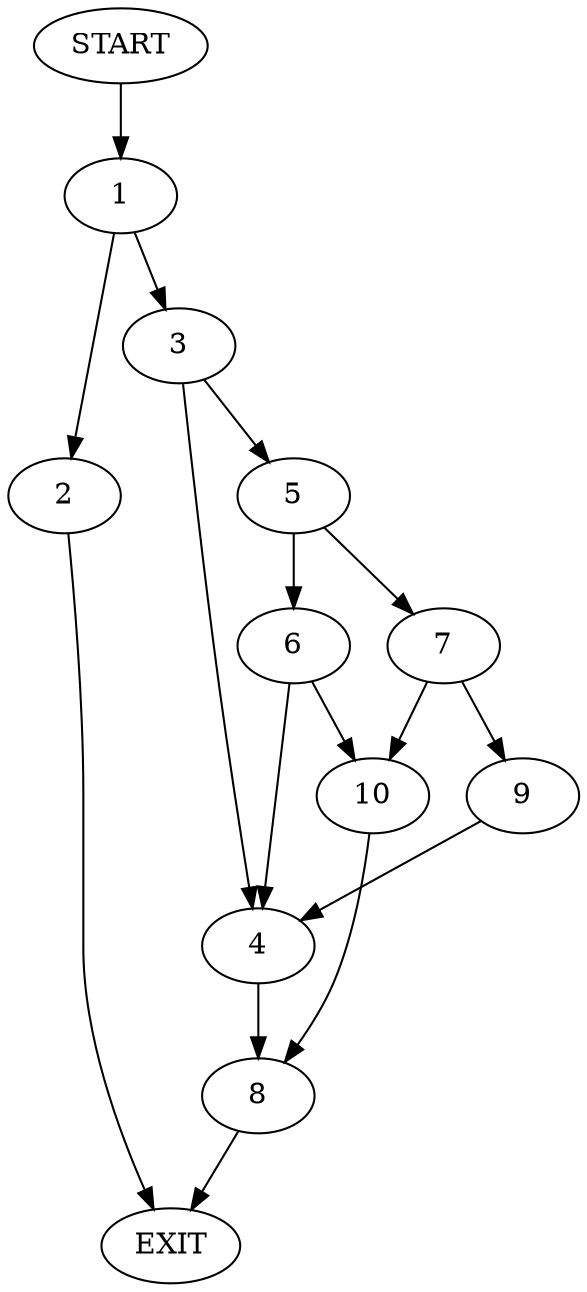 digraph {
0 [label="START"]
11 [label="EXIT"]
0 -> 1
1 -> 2
1 -> 3
3 -> 4
3 -> 5
2 -> 11
5 -> 6
5 -> 7
4 -> 8
7 -> 9
7 -> 10
6 -> 4
6 -> 10
10 -> 8
9 -> 4
8 -> 11
}
